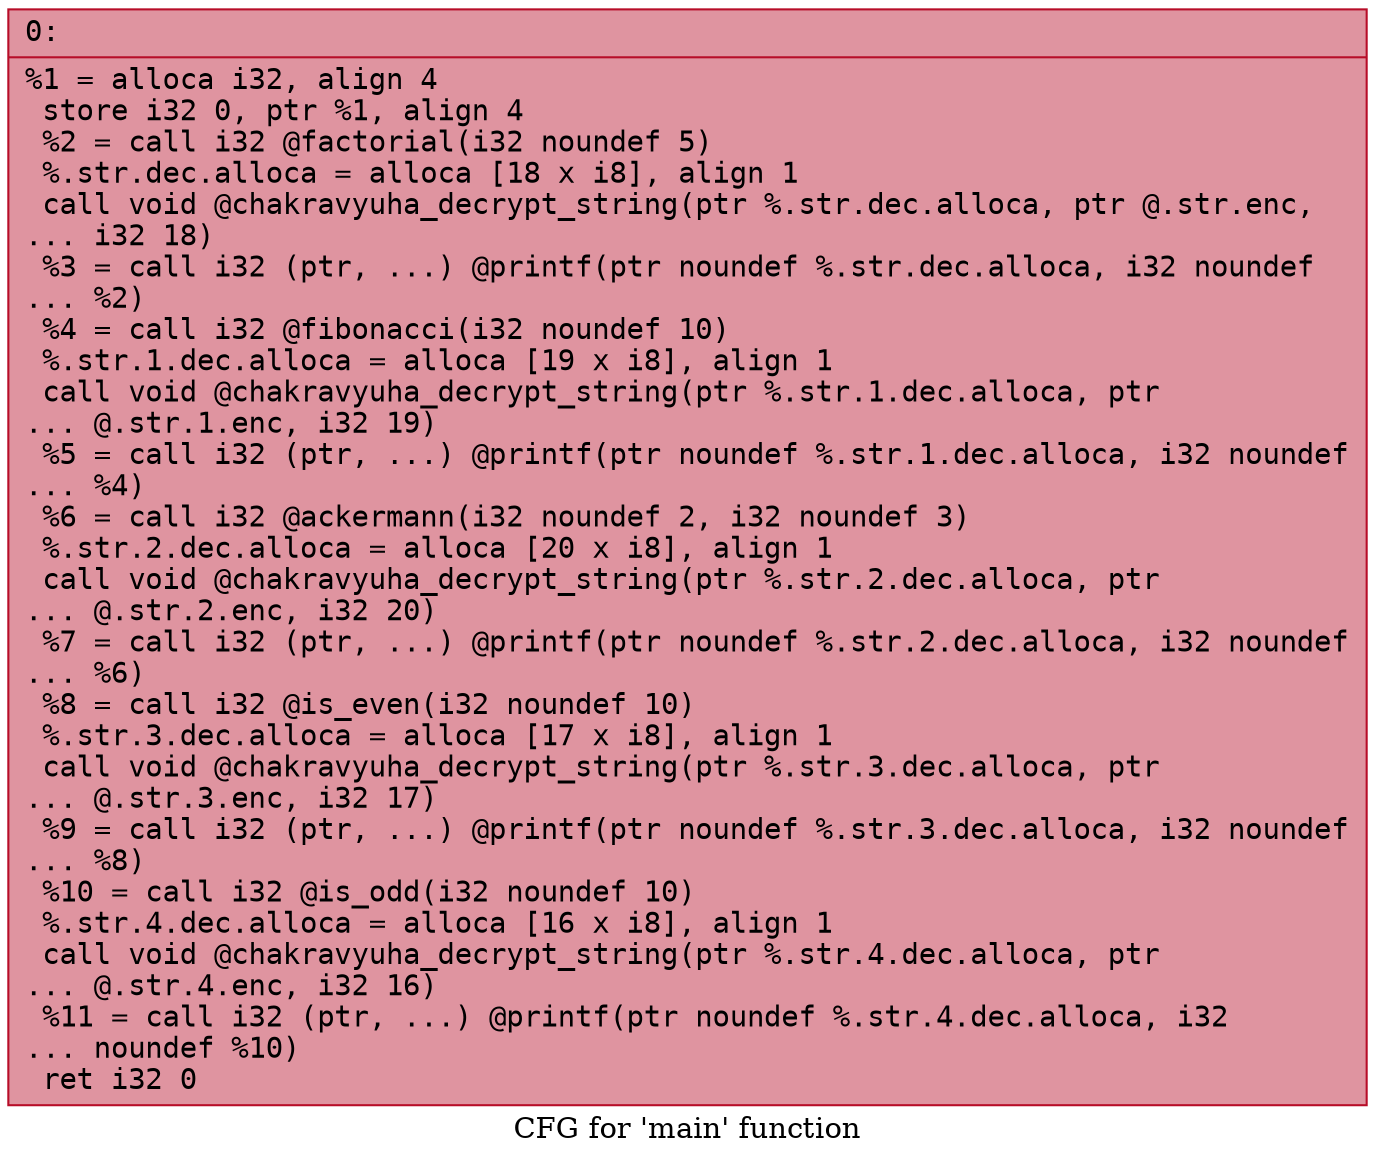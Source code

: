 digraph "CFG for 'main' function" {
	label="CFG for 'main' function";

	Node0x5dd871449e50 [shape=record,color="#b70d28ff", style=filled, fillcolor="#b70d2870" fontname="Courier",label="{0:\l|  %1 = alloca i32, align 4\l  store i32 0, ptr %1, align 4\l  %2 = call i32 @factorial(i32 noundef 5)\l  %.str.dec.alloca = alloca [18 x i8], align 1\l  call void @chakravyuha_decrypt_string(ptr %.str.dec.alloca, ptr @.str.enc,\l... i32 18)\l  %3 = call i32 (ptr, ...) @printf(ptr noundef %.str.dec.alloca, i32 noundef\l... %2)\l  %4 = call i32 @fibonacci(i32 noundef 10)\l  %.str.1.dec.alloca = alloca [19 x i8], align 1\l  call void @chakravyuha_decrypt_string(ptr %.str.1.dec.alloca, ptr\l... @.str.1.enc, i32 19)\l  %5 = call i32 (ptr, ...) @printf(ptr noundef %.str.1.dec.alloca, i32 noundef\l... %4)\l  %6 = call i32 @ackermann(i32 noundef 2, i32 noundef 3)\l  %.str.2.dec.alloca = alloca [20 x i8], align 1\l  call void @chakravyuha_decrypt_string(ptr %.str.2.dec.alloca, ptr\l... @.str.2.enc, i32 20)\l  %7 = call i32 (ptr, ...) @printf(ptr noundef %.str.2.dec.alloca, i32 noundef\l... %6)\l  %8 = call i32 @is_even(i32 noundef 10)\l  %.str.3.dec.alloca = alloca [17 x i8], align 1\l  call void @chakravyuha_decrypt_string(ptr %.str.3.dec.alloca, ptr\l... @.str.3.enc, i32 17)\l  %9 = call i32 (ptr, ...) @printf(ptr noundef %.str.3.dec.alloca, i32 noundef\l... %8)\l  %10 = call i32 @is_odd(i32 noundef 10)\l  %.str.4.dec.alloca = alloca [16 x i8], align 1\l  call void @chakravyuha_decrypt_string(ptr %.str.4.dec.alloca, ptr\l... @.str.4.enc, i32 16)\l  %11 = call i32 (ptr, ...) @printf(ptr noundef %.str.4.dec.alloca, i32\l... noundef %10)\l  ret i32 0\l}"];
}
